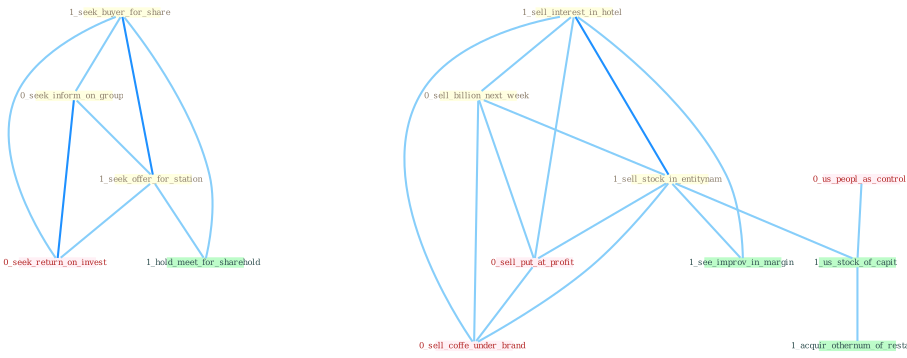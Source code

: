 Graph G{ 
    node
    [shape=polygon,style=filled,width=.5,height=.06,color="#BDFCC9",fixedsize=true,fontsize=4,
    fontcolor="#2f4f4f"];
    {node
    [color="#ffffe0", fontcolor="#8b7d6b"] "1_seek_buyer_for_share " "1_sell_interest_in_hotel " "0_seek_inform_on_group " "0_sell_billion_next_week " "1_sell_stock_in_entitynam " "1_seek_offer_for_station "}
{node [color="#fff0f5", fontcolor="#b22222"] "0_us_peopl_as_control " "0_sell_put_at_profit " "0_seek_return_on_invest " "0_sell_coffe_under_brand "}
edge [color="#B0E2FF"];

	"1_seek_buyer_for_share " -- "0_seek_inform_on_group " [w="1", color="#87cefa" ];
	"1_seek_buyer_for_share " -- "1_seek_offer_for_station " [w="2", color="#1e90ff" , len=0.8];
	"1_seek_buyer_for_share " -- "0_seek_return_on_invest " [w="1", color="#87cefa" ];
	"1_seek_buyer_for_share " -- "1_hold_meet_for_sharehold " [w="1", color="#87cefa" ];
	"1_sell_interest_in_hotel " -- "0_sell_billion_next_week " [w="1", color="#87cefa" ];
	"1_sell_interest_in_hotel " -- "1_sell_stock_in_entitynam " [w="2", color="#1e90ff" , len=0.8];
	"1_sell_interest_in_hotel " -- "0_sell_put_at_profit " [w="1", color="#87cefa" ];
	"1_sell_interest_in_hotel " -- "1_see_improv_in_margin " [w="1", color="#87cefa" ];
	"1_sell_interest_in_hotel " -- "0_sell_coffe_under_brand " [w="1", color="#87cefa" ];
	"0_seek_inform_on_group " -- "1_seek_offer_for_station " [w="1", color="#87cefa" ];
	"0_seek_inform_on_group " -- "0_seek_return_on_invest " [w="2", color="#1e90ff" , len=0.8];
	"0_sell_billion_next_week " -- "1_sell_stock_in_entitynam " [w="1", color="#87cefa" ];
	"0_sell_billion_next_week " -- "0_sell_put_at_profit " [w="1", color="#87cefa" ];
	"0_sell_billion_next_week " -- "0_sell_coffe_under_brand " [w="1", color="#87cefa" ];
	"1_sell_stock_in_entitynam " -- "0_sell_put_at_profit " [w="1", color="#87cefa" ];
	"1_sell_stock_in_entitynam " -- "1_us_stock_of_capit " [w="1", color="#87cefa" ];
	"1_sell_stock_in_entitynam " -- "1_see_improv_in_margin " [w="1", color="#87cefa" ];
	"1_sell_stock_in_entitynam " -- "0_sell_coffe_under_brand " [w="1", color="#87cefa" ];
	"1_seek_offer_for_station " -- "0_seek_return_on_invest " [w="1", color="#87cefa" ];
	"1_seek_offer_for_station " -- "1_hold_meet_for_sharehold " [w="1", color="#87cefa" ];
	"0_us_peopl_as_control " -- "1_us_stock_of_capit " [w="1", color="#87cefa" ];
	"0_sell_put_at_profit " -- "0_sell_coffe_under_brand " [w="1", color="#87cefa" ];
	"1_us_stock_of_capit " -- "1_acquir_othernum_of_restaur " [w="1", color="#87cefa" ];
}